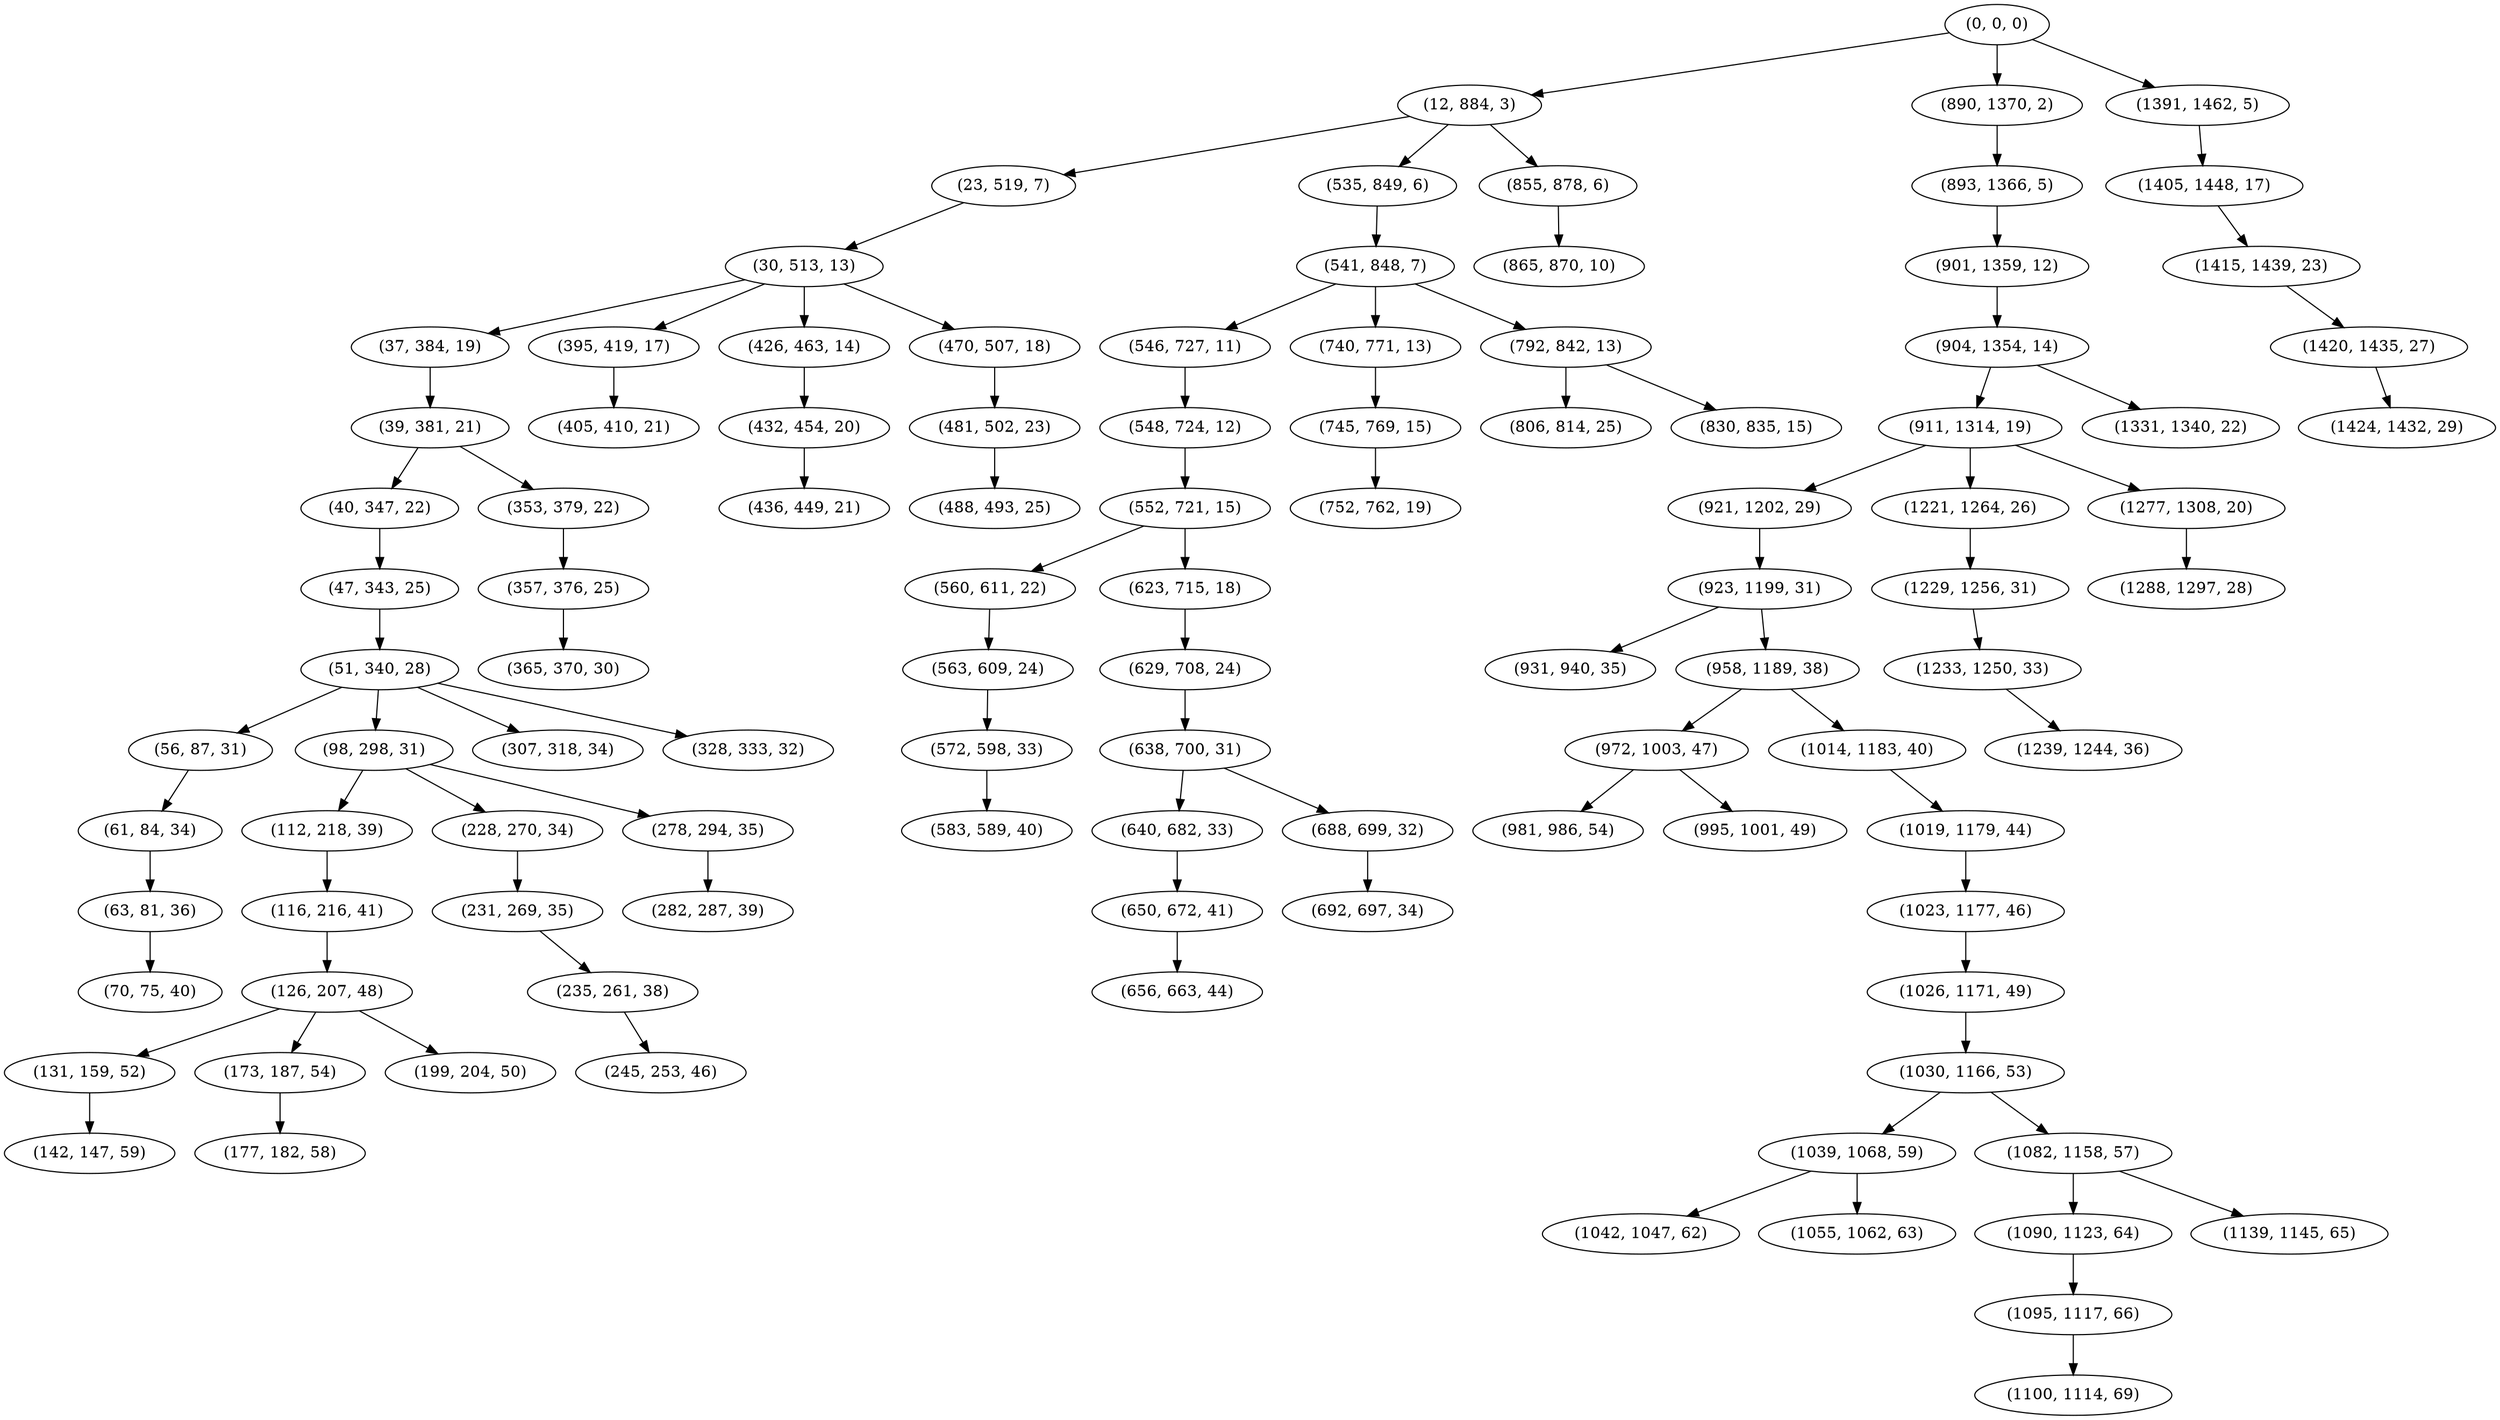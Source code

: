 digraph tree {
    "(0, 0, 0)";
    "(12, 884, 3)";
    "(23, 519, 7)";
    "(30, 513, 13)";
    "(37, 384, 19)";
    "(39, 381, 21)";
    "(40, 347, 22)";
    "(47, 343, 25)";
    "(51, 340, 28)";
    "(56, 87, 31)";
    "(61, 84, 34)";
    "(63, 81, 36)";
    "(70, 75, 40)";
    "(98, 298, 31)";
    "(112, 218, 39)";
    "(116, 216, 41)";
    "(126, 207, 48)";
    "(131, 159, 52)";
    "(142, 147, 59)";
    "(173, 187, 54)";
    "(177, 182, 58)";
    "(199, 204, 50)";
    "(228, 270, 34)";
    "(231, 269, 35)";
    "(235, 261, 38)";
    "(245, 253, 46)";
    "(278, 294, 35)";
    "(282, 287, 39)";
    "(307, 318, 34)";
    "(328, 333, 32)";
    "(353, 379, 22)";
    "(357, 376, 25)";
    "(365, 370, 30)";
    "(395, 419, 17)";
    "(405, 410, 21)";
    "(426, 463, 14)";
    "(432, 454, 20)";
    "(436, 449, 21)";
    "(470, 507, 18)";
    "(481, 502, 23)";
    "(488, 493, 25)";
    "(535, 849, 6)";
    "(541, 848, 7)";
    "(546, 727, 11)";
    "(548, 724, 12)";
    "(552, 721, 15)";
    "(560, 611, 22)";
    "(563, 609, 24)";
    "(572, 598, 33)";
    "(583, 589, 40)";
    "(623, 715, 18)";
    "(629, 708, 24)";
    "(638, 700, 31)";
    "(640, 682, 33)";
    "(650, 672, 41)";
    "(656, 663, 44)";
    "(688, 699, 32)";
    "(692, 697, 34)";
    "(740, 771, 13)";
    "(745, 769, 15)";
    "(752, 762, 19)";
    "(792, 842, 13)";
    "(806, 814, 25)";
    "(830, 835, 15)";
    "(855, 878, 6)";
    "(865, 870, 10)";
    "(890, 1370, 2)";
    "(893, 1366, 5)";
    "(901, 1359, 12)";
    "(904, 1354, 14)";
    "(911, 1314, 19)";
    "(921, 1202, 29)";
    "(923, 1199, 31)";
    "(931, 940, 35)";
    "(958, 1189, 38)";
    "(972, 1003, 47)";
    "(981, 986, 54)";
    "(995, 1001, 49)";
    "(1014, 1183, 40)";
    "(1019, 1179, 44)";
    "(1023, 1177, 46)";
    "(1026, 1171, 49)";
    "(1030, 1166, 53)";
    "(1039, 1068, 59)";
    "(1042, 1047, 62)";
    "(1055, 1062, 63)";
    "(1082, 1158, 57)";
    "(1090, 1123, 64)";
    "(1095, 1117, 66)";
    "(1100, 1114, 69)";
    "(1139, 1145, 65)";
    "(1221, 1264, 26)";
    "(1229, 1256, 31)";
    "(1233, 1250, 33)";
    "(1239, 1244, 36)";
    "(1277, 1308, 20)";
    "(1288, 1297, 28)";
    "(1331, 1340, 22)";
    "(1391, 1462, 5)";
    "(1405, 1448, 17)";
    "(1415, 1439, 23)";
    "(1420, 1435, 27)";
    "(1424, 1432, 29)";
    "(0, 0, 0)" -> "(12, 884, 3)";
    "(0, 0, 0)" -> "(890, 1370, 2)";
    "(0, 0, 0)" -> "(1391, 1462, 5)";
    "(12, 884, 3)" -> "(23, 519, 7)";
    "(12, 884, 3)" -> "(535, 849, 6)";
    "(12, 884, 3)" -> "(855, 878, 6)";
    "(23, 519, 7)" -> "(30, 513, 13)";
    "(30, 513, 13)" -> "(37, 384, 19)";
    "(30, 513, 13)" -> "(395, 419, 17)";
    "(30, 513, 13)" -> "(426, 463, 14)";
    "(30, 513, 13)" -> "(470, 507, 18)";
    "(37, 384, 19)" -> "(39, 381, 21)";
    "(39, 381, 21)" -> "(40, 347, 22)";
    "(39, 381, 21)" -> "(353, 379, 22)";
    "(40, 347, 22)" -> "(47, 343, 25)";
    "(47, 343, 25)" -> "(51, 340, 28)";
    "(51, 340, 28)" -> "(56, 87, 31)";
    "(51, 340, 28)" -> "(98, 298, 31)";
    "(51, 340, 28)" -> "(307, 318, 34)";
    "(51, 340, 28)" -> "(328, 333, 32)";
    "(56, 87, 31)" -> "(61, 84, 34)";
    "(61, 84, 34)" -> "(63, 81, 36)";
    "(63, 81, 36)" -> "(70, 75, 40)";
    "(98, 298, 31)" -> "(112, 218, 39)";
    "(98, 298, 31)" -> "(228, 270, 34)";
    "(98, 298, 31)" -> "(278, 294, 35)";
    "(112, 218, 39)" -> "(116, 216, 41)";
    "(116, 216, 41)" -> "(126, 207, 48)";
    "(126, 207, 48)" -> "(131, 159, 52)";
    "(126, 207, 48)" -> "(173, 187, 54)";
    "(126, 207, 48)" -> "(199, 204, 50)";
    "(131, 159, 52)" -> "(142, 147, 59)";
    "(173, 187, 54)" -> "(177, 182, 58)";
    "(228, 270, 34)" -> "(231, 269, 35)";
    "(231, 269, 35)" -> "(235, 261, 38)";
    "(235, 261, 38)" -> "(245, 253, 46)";
    "(278, 294, 35)" -> "(282, 287, 39)";
    "(353, 379, 22)" -> "(357, 376, 25)";
    "(357, 376, 25)" -> "(365, 370, 30)";
    "(395, 419, 17)" -> "(405, 410, 21)";
    "(426, 463, 14)" -> "(432, 454, 20)";
    "(432, 454, 20)" -> "(436, 449, 21)";
    "(470, 507, 18)" -> "(481, 502, 23)";
    "(481, 502, 23)" -> "(488, 493, 25)";
    "(535, 849, 6)" -> "(541, 848, 7)";
    "(541, 848, 7)" -> "(546, 727, 11)";
    "(541, 848, 7)" -> "(740, 771, 13)";
    "(541, 848, 7)" -> "(792, 842, 13)";
    "(546, 727, 11)" -> "(548, 724, 12)";
    "(548, 724, 12)" -> "(552, 721, 15)";
    "(552, 721, 15)" -> "(560, 611, 22)";
    "(552, 721, 15)" -> "(623, 715, 18)";
    "(560, 611, 22)" -> "(563, 609, 24)";
    "(563, 609, 24)" -> "(572, 598, 33)";
    "(572, 598, 33)" -> "(583, 589, 40)";
    "(623, 715, 18)" -> "(629, 708, 24)";
    "(629, 708, 24)" -> "(638, 700, 31)";
    "(638, 700, 31)" -> "(640, 682, 33)";
    "(638, 700, 31)" -> "(688, 699, 32)";
    "(640, 682, 33)" -> "(650, 672, 41)";
    "(650, 672, 41)" -> "(656, 663, 44)";
    "(688, 699, 32)" -> "(692, 697, 34)";
    "(740, 771, 13)" -> "(745, 769, 15)";
    "(745, 769, 15)" -> "(752, 762, 19)";
    "(792, 842, 13)" -> "(806, 814, 25)";
    "(792, 842, 13)" -> "(830, 835, 15)";
    "(855, 878, 6)" -> "(865, 870, 10)";
    "(890, 1370, 2)" -> "(893, 1366, 5)";
    "(893, 1366, 5)" -> "(901, 1359, 12)";
    "(901, 1359, 12)" -> "(904, 1354, 14)";
    "(904, 1354, 14)" -> "(911, 1314, 19)";
    "(904, 1354, 14)" -> "(1331, 1340, 22)";
    "(911, 1314, 19)" -> "(921, 1202, 29)";
    "(911, 1314, 19)" -> "(1221, 1264, 26)";
    "(911, 1314, 19)" -> "(1277, 1308, 20)";
    "(921, 1202, 29)" -> "(923, 1199, 31)";
    "(923, 1199, 31)" -> "(931, 940, 35)";
    "(923, 1199, 31)" -> "(958, 1189, 38)";
    "(958, 1189, 38)" -> "(972, 1003, 47)";
    "(958, 1189, 38)" -> "(1014, 1183, 40)";
    "(972, 1003, 47)" -> "(981, 986, 54)";
    "(972, 1003, 47)" -> "(995, 1001, 49)";
    "(1014, 1183, 40)" -> "(1019, 1179, 44)";
    "(1019, 1179, 44)" -> "(1023, 1177, 46)";
    "(1023, 1177, 46)" -> "(1026, 1171, 49)";
    "(1026, 1171, 49)" -> "(1030, 1166, 53)";
    "(1030, 1166, 53)" -> "(1039, 1068, 59)";
    "(1030, 1166, 53)" -> "(1082, 1158, 57)";
    "(1039, 1068, 59)" -> "(1042, 1047, 62)";
    "(1039, 1068, 59)" -> "(1055, 1062, 63)";
    "(1082, 1158, 57)" -> "(1090, 1123, 64)";
    "(1082, 1158, 57)" -> "(1139, 1145, 65)";
    "(1090, 1123, 64)" -> "(1095, 1117, 66)";
    "(1095, 1117, 66)" -> "(1100, 1114, 69)";
    "(1221, 1264, 26)" -> "(1229, 1256, 31)";
    "(1229, 1256, 31)" -> "(1233, 1250, 33)";
    "(1233, 1250, 33)" -> "(1239, 1244, 36)";
    "(1277, 1308, 20)" -> "(1288, 1297, 28)";
    "(1391, 1462, 5)" -> "(1405, 1448, 17)";
    "(1405, 1448, 17)" -> "(1415, 1439, 23)";
    "(1415, 1439, 23)" -> "(1420, 1435, 27)";
    "(1420, 1435, 27)" -> "(1424, 1432, 29)";
}
